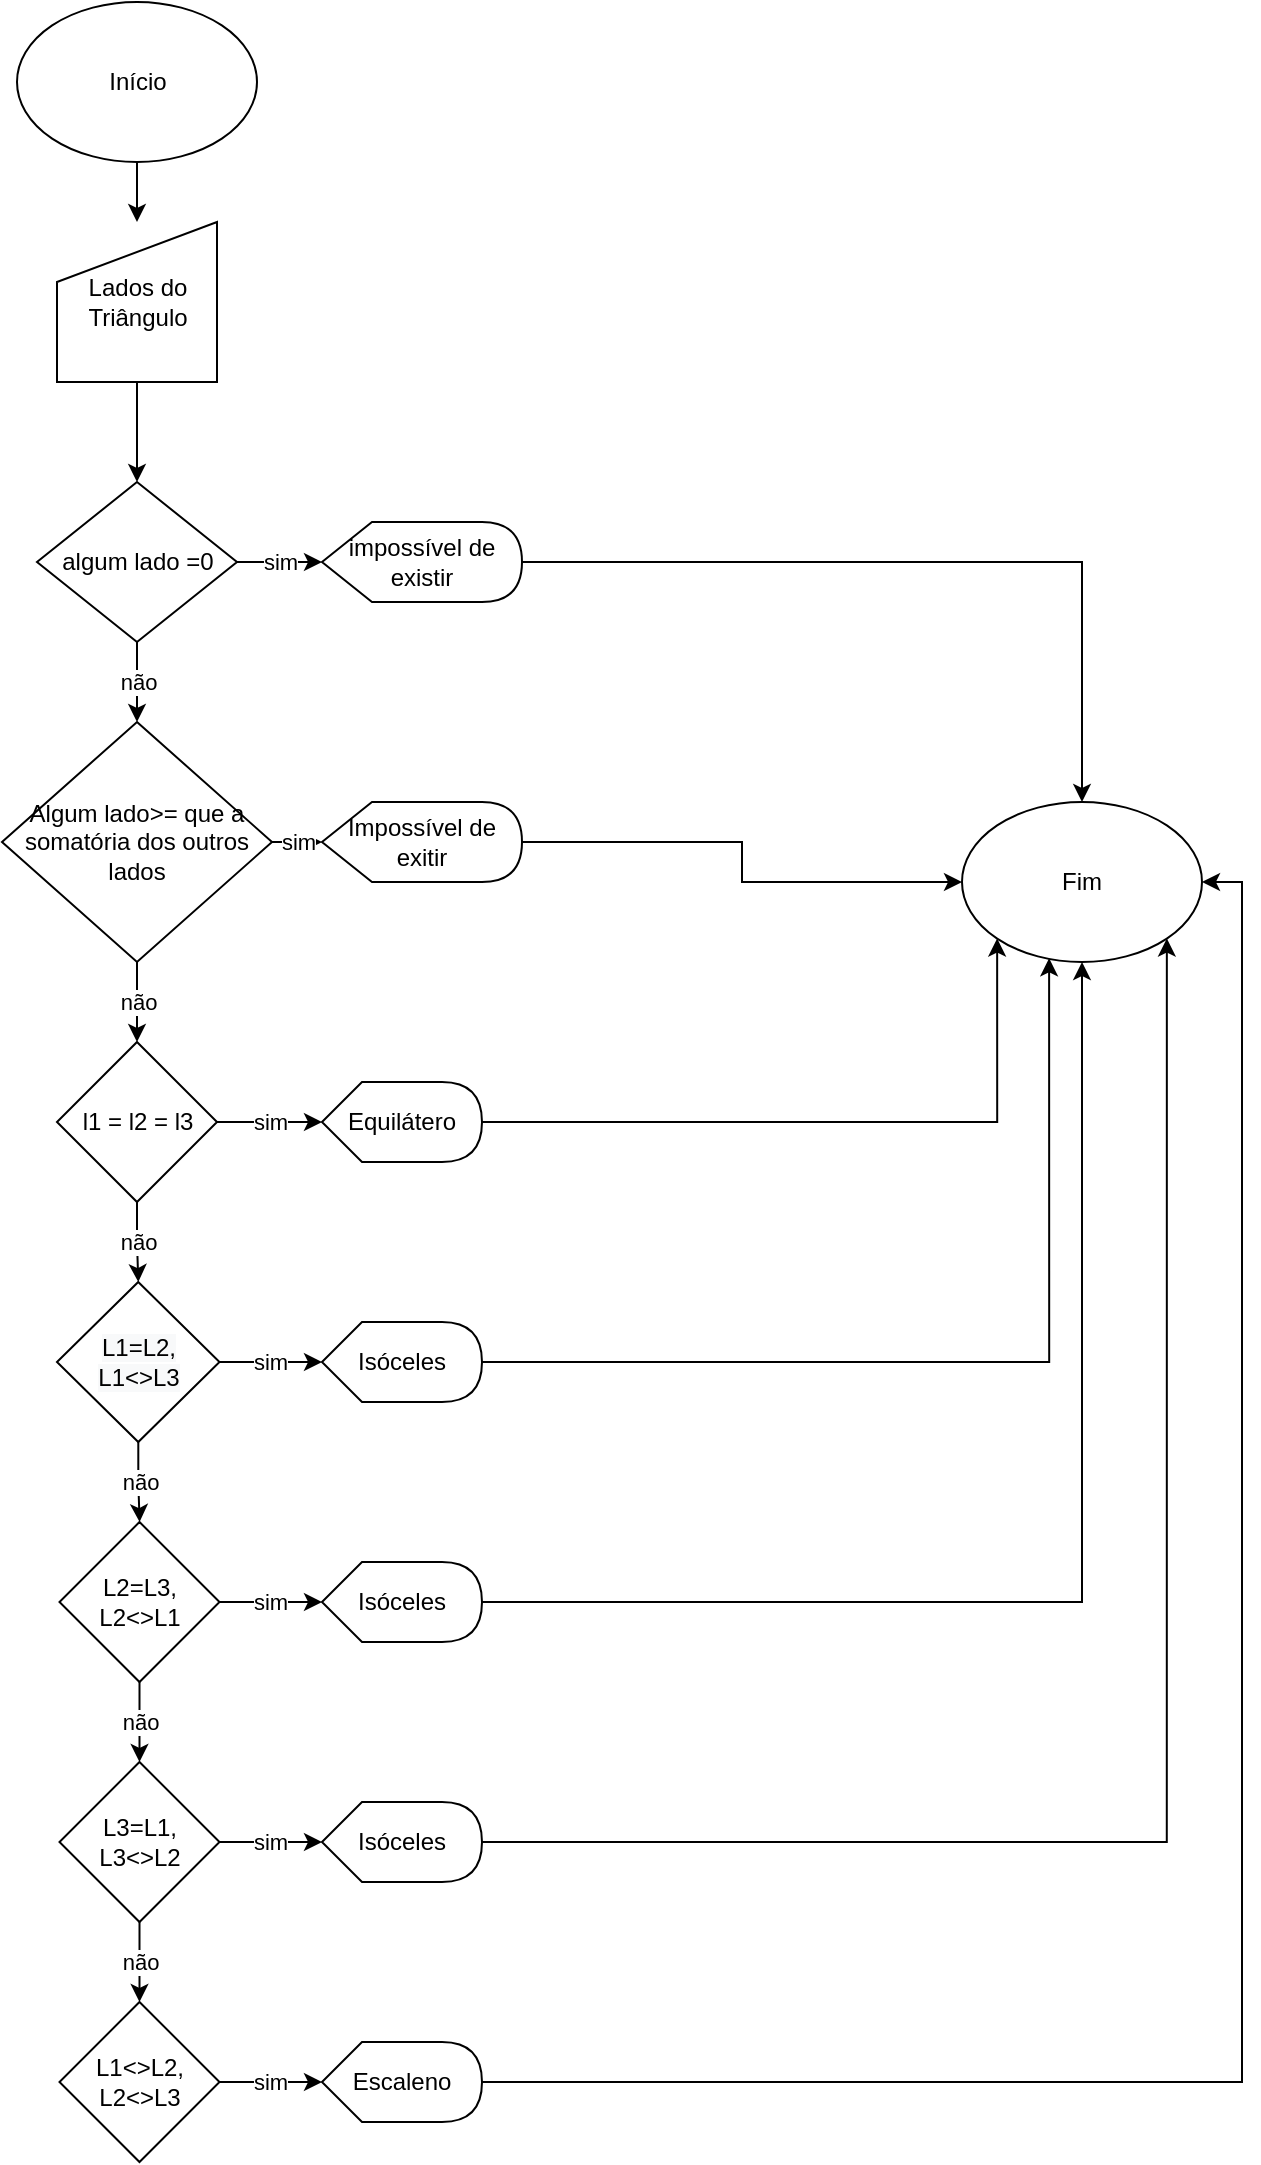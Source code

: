 <mxfile version="14.9.8" type="device"><diagram id="odThUl3m-nlb1GJyvGdf" name="Page-1"><mxGraphModel dx="1221" dy="644" grid="1" gridSize="10" guides="1" tooltips="1" connect="1" arrows="1" fold="1" page="1" pageScale="1" pageWidth="827" pageHeight="1169" math="0" shadow="0"><root><mxCell id="0"/><mxCell id="1" parent="0"/><mxCell id="s4wt_Tcu64LSoU6qU0eZ-3" value="" style="edgeStyle=orthogonalEdgeStyle;rounded=0;orthogonalLoop=1;jettySize=auto;html=1;" edge="1" parent="1" source="s4wt_Tcu64LSoU6qU0eZ-1" target="s4wt_Tcu64LSoU6qU0eZ-2"><mxGeometry relative="1" as="geometry"/></mxCell><mxCell id="s4wt_Tcu64LSoU6qU0eZ-1" value="Início" style="ellipse;whiteSpace=wrap;html=1;" vertex="1" parent="1"><mxGeometry x="327.5" width="120" height="80" as="geometry"/></mxCell><mxCell id="s4wt_Tcu64LSoU6qU0eZ-10" value="" style="edgeStyle=orthogonalEdgeStyle;rounded=0;orthogonalLoop=1;jettySize=auto;html=1;" edge="1" parent="1" source="s4wt_Tcu64LSoU6qU0eZ-2" target="s4wt_Tcu64LSoU6qU0eZ-5"><mxGeometry relative="1" as="geometry"/></mxCell><mxCell id="s4wt_Tcu64LSoU6qU0eZ-2" value="Lados do Triângulo" style="shape=manualInput;whiteSpace=wrap;html=1;" vertex="1" parent="1"><mxGeometry x="347.5" y="110" width="80" height="80" as="geometry"/></mxCell><mxCell id="s4wt_Tcu64LSoU6qU0eZ-20" value="não" style="edgeStyle=orthogonalEdgeStyle;rounded=0;orthogonalLoop=1;jettySize=auto;html=1;" edge="1" parent="1" source="s4wt_Tcu64LSoU6qU0eZ-4" target="s4wt_Tcu64LSoU6qU0eZ-8"><mxGeometry relative="1" as="geometry"/></mxCell><mxCell id="s4wt_Tcu64LSoU6qU0eZ-31" value="sim" style="edgeStyle=orthogonalEdgeStyle;rounded=0;orthogonalLoop=1;jettySize=auto;html=1;" edge="1" parent="1" source="s4wt_Tcu64LSoU6qU0eZ-4" target="s4wt_Tcu64LSoU6qU0eZ-25"><mxGeometry relative="1" as="geometry"/></mxCell><mxCell id="s4wt_Tcu64LSoU6qU0eZ-4" value="Algum lado&amp;gt;= que a somatória dos outros lados" style="rhombus;whiteSpace=wrap;html=1;" vertex="1" parent="1"><mxGeometry x="320" y="360" width="135" height="120" as="geometry"/></mxCell><mxCell id="s4wt_Tcu64LSoU6qU0eZ-13" value="não" style="edgeStyle=orthogonalEdgeStyle;rounded=0;orthogonalLoop=1;jettySize=auto;html=1;" edge="1" parent="1" source="s4wt_Tcu64LSoU6qU0eZ-5" target="s4wt_Tcu64LSoU6qU0eZ-4"><mxGeometry relative="1" as="geometry"/></mxCell><mxCell id="s4wt_Tcu64LSoU6qU0eZ-33" value="sim" style="edgeStyle=orthogonalEdgeStyle;rounded=0;orthogonalLoop=1;jettySize=auto;html=1;" edge="1" parent="1" source="s4wt_Tcu64LSoU6qU0eZ-5" target="s4wt_Tcu64LSoU6qU0eZ-30"><mxGeometry relative="1" as="geometry"/></mxCell><mxCell id="s4wt_Tcu64LSoU6qU0eZ-5" value="algum lado =0" style="rhombus;whiteSpace=wrap;html=1;" vertex="1" parent="1"><mxGeometry x="337.5" y="240" width="100" height="80" as="geometry"/></mxCell><mxCell id="s4wt_Tcu64LSoU6qU0eZ-38" value="sim" style="edgeStyle=orthogonalEdgeStyle;rounded=0;orthogonalLoop=1;jettySize=auto;html=1;" edge="1" parent="1" source="s4wt_Tcu64LSoU6qU0eZ-6" target="s4wt_Tcu64LSoU6qU0eZ-28"><mxGeometry relative="1" as="geometry"/></mxCell><mxCell id="s4wt_Tcu64LSoU6qU0eZ-44" value="não" style="edgeStyle=orthogonalEdgeStyle;rounded=0;orthogonalLoop=1;jettySize=auto;html=1;" edge="1" parent="1" source="s4wt_Tcu64LSoU6qU0eZ-6" target="s4wt_Tcu64LSoU6qU0eZ-43"><mxGeometry relative="1" as="geometry"/></mxCell><mxCell id="s4wt_Tcu64LSoU6qU0eZ-6" value="L3=L1, L3&amp;lt;&amp;gt;L2" style="rhombus;whiteSpace=wrap;html=1;" vertex="1" parent="1"><mxGeometry x="348.75" y="880" width="80" height="80" as="geometry"/></mxCell><mxCell id="s4wt_Tcu64LSoU6qU0eZ-16" value="não" style="edgeStyle=orthogonalEdgeStyle;rounded=0;orthogonalLoop=1;jettySize=auto;html=1;" edge="1" parent="1" source="s4wt_Tcu64LSoU6qU0eZ-7" target="s4wt_Tcu64LSoU6qU0eZ-9"><mxGeometry relative="1" as="geometry"/></mxCell><mxCell id="s4wt_Tcu64LSoU6qU0eZ-36" value="sim" style="edgeStyle=orthogonalEdgeStyle;rounded=0;orthogonalLoop=1;jettySize=auto;html=1;" edge="1" parent="1" source="s4wt_Tcu64LSoU6qU0eZ-7" target="s4wt_Tcu64LSoU6qU0eZ-26"><mxGeometry relative="1" as="geometry"/></mxCell><mxCell id="s4wt_Tcu64LSoU6qU0eZ-7" value="&lt;span style=&quot;color: rgb(0 , 0 , 0) ; font-family: &amp;#34;helvetica&amp;#34; ; font-size: 12px ; font-style: normal ; font-weight: 400 ; letter-spacing: normal ; text-align: center ; text-indent: 0px ; text-transform: none ; word-spacing: 0px ; background-color: rgb(248 , 249 , 250) ; display: inline ; float: none&quot;&gt;L1=L2, L1&amp;lt;&amp;gt;L3&lt;/span&gt;" style="rhombus;whiteSpace=wrap;html=1;" vertex="1" parent="1"><mxGeometry x="347.5" y="640" width="81.25" height="80" as="geometry"/></mxCell><mxCell id="s4wt_Tcu64LSoU6qU0eZ-15" value="não" style="edgeStyle=orthogonalEdgeStyle;rounded=0;orthogonalLoop=1;jettySize=auto;html=1;exitX=0.5;exitY=1;exitDx=0;exitDy=0;" edge="1" parent="1" source="s4wt_Tcu64LSoU6qU0eZ-8" target="s4wt_Tcu64LSoU6qU0eZ-7"><mxGeometry relative="1" as="geometry"/></mxCell><mxCell id="s4wt_Tcu64LSoU6qU0eZ-35" value="sim" style="edgeStyle=orthogonalEdgeStyle;rounded=0;orthogonalLoop=1;jettySize=auto;html=1;" edge="1" parent="1" source="s4wt_Tcu64LSoU6qU0eZ-8" target="s4wt_Tcu64LSoU6qU0eZ-29"><mxGeometry relative="1" as="geometry"/></mxCell><mxCell id="s4wt_Tcu64LSoU6qU0eZ-8" value="l1 = l2 = l3" style="rhombus;whiteSpace=wrap;html=1;" vertex="1" parent="1"><mxGeometry x="347.5" y="520" width="80" height="80" as="geometry"/></mxCell><mxCell id="s4wt_Tcu64LSoU6qU0eZ-17" value="não" style="edgeStyle=orthogonalEdgeStyle;rounded=0;orthogonalLoop=1;jettySize=auto;html=1;" edge="1" parent="1" source="s4wt_Tcu64LSoU6qU0eZ-9" target="s4wt_Tcu64LSoU6qU0eZ-6"><mxGeometry relative="1" as="geometry"/></mxCell><mxCell id="s4wt_Tcu64LSoU6qU0eZ-37" value="sim" style="edgeStyle=orthogonalEdgeStyle;rounded=0;orthogonalLoop=1;jettySize=auto;html=1;" edge="1" parent="1" source="s4wt_Tcu64LSoU6qU0eZ-9" target="s4wt_Tcu64LSoU6qU0eZ-27"><mxGeometry relative="1" as="geometry"/></mxCell><mxCell id="s4wt_Tcu64LSoU6qU0eZ-9" value="L2=L3, L2&amp;lt;&amp;gt;L1" style="rhombus;whiteSpace=wrap;html=1;" vertex="1" parent="1"><mxGeometry x="348.75" y="760" width="80" height="80" as="geometry"/></mxCell><mxCell id="s4wt_Tcu64LSoU6qU0eZ-18" value="Fim" style="ellipse;whiteSpace=wrap;html=1;" vertex="1" parent="1"><mxGeometry x="800" y="400" width="120" height="80" as="geometry"/></mxCell><mxCell id="s4wt_Tcu64LSoU6qU0eZ-32" value="" style="edgeStyle=orthogonalEdgeStyle;rounded=0;orthogonalLoop=1;jettySize=auto;html=1;" edge="1" parent="1" source="s4wt_Tcu64LSoU6qU0eZ-25" target="s4wt_Tcu64LSoU6qU0eZ-18"><mxGeometry relative="1" as="geometry"/></mxCell><mxCell id="s4wt_Tcu64LSoU6qU0eZ-25" value="Impossível de exitir" style="shape=display;whiteSpace=wrap;html=1;rotation=0;" vertex="1" parent="1"><mxGeometry x="480" y="400" width="100" height="40" as="geometry"/></mxCell><mxCell id="s4wt_Tcu64LSoU6qU0eZ-40" style="edgeStyle=orthogonalEdgeStyle;rounded=0;orthogonalLoop=1;jettySize=auto;html=1;entryX=0.363;entryY=0.977;entryDx=0;entryDy=0;entryPerimeter=0;" edge="1" parent="1" source="s4wt_Tcu64LSoU6qU0eZ-26" target="s4wt_Tcu64LSoU6qU0eZ-18"><mxGeometry relative="1" as="geometry"><Array as="points"><mxPoint x="844" y="680"/></Array></mxGeometry></mxCell><mxCell id="s4wt_Tcu64LSoU6qU0eZ-26" value="Isóceles" style="shape=display;whiteSpace=wrap;html=1;rotation=0;" vertex="1" parent="1"><mxGeometry x="480" y="660" width="80" height="40" as="geometry"/></mxCell><mxCell id="s4wt_Tcu64LSoU6qU0eZ-41" style="edgeStyle=orthogonalEdgeStyle;rounded=0;orthogonalLoop=1;jettySize=auto;html=1;entryX=0.5;entryY=1;entryDx=0;entryDy=0;" edge="1" parent="1" source="s4wt_Tcu64LSoU6qU0eZ-27" target="s4wt_Tcu64LSoU6qU0eZ-18"><mxGeometry relative="1" as="geometry"/></mxCell><mxCell id="s4wt_Tcu64LSoU6qU0eZ-27" value="Isóceles" style="shape=display;whiteSpace=wrap;html=1;rotation=0;" vertex="1" parent="1"><mxGeometry x="480" y="780" width="80" height="40" as="geometry"/></mxCell><mxCell id="s4wt_Tcu64LSoU6qU0eZ-42" style="edgeStyle=orthogonalEdgeStyle;rounded=0;orthogonalLoop=1;jettySize=auto;html=1;entryX=1;entryY=1;entryDx=0;entryDy=0;" edge="1" parent="1" source="s4wt_Tcu64LSoU6qU0eZ-28" target="s4wt_Tcu64LSoU6qU0eZ-18"><mxGeometry relative="1" as="geometry"/></mxCell><mxCell id="s4wt_Tcu64LSoU6qU0eZ-28" value="Isóceles" style="shape=display;whiteSpace=wrap;html=1;rotation=0;" vertex="1" parent="1"><mxGeometry x="480" y="900" width="80" height="40" as="geometry"/></mxCell><mxCell id="s4wt_Tcu64LSoU6qU0eZ-39" style="edgeStyle=orthogonalEdgeStyle;rounded=0;orthogonalLoop=1;jettySize=auto;html=1;entryX=0;entryY=1;entryDx=0;entryDy=0;" edge="1" parent="1" source="s4wt_Tcu64LSoU6qU0eZ-29" target="s4wt_Tcu64LSoU6qU0eZ-18"><mxGeometry relative="1" as="geometry"/></mxCell><mxCell id="s4wt_Tcu64LSoU6qU0eZ-29" value="Equilátero" style="shape=display;whiteSpace=wrap;html=1;rotation=0;" vertex="1" parent="1"><mxGeometry x="480" y="540" width="80" height="40" as="geometry"/></mxCell><mxCell id="s4wt_Tcu64LSoU6qU0eZ-34" style="edgeStyle=orthogonalEdgeStyle;rounded=0;orthogonalLoop=1;jettySize=auto;html=1;entryX=0.5;entryY=0;entryDx=0;entryDy=0;" edge="1" parent="1" source="s4wt_Tcu64LSoU6qU0eZ-30" target="s4wt_Tcu64LSoU6qU0eZ-18"><mxGeometry relative="1" as="geometry"/></mxCell><mxCell id="s4wt_Tcu64LSoU6qU0eZ-30" value="impossível de existir" style="shape=display;whiteSpace=wrap;html=1;rotation=0;" vertex="1" parent="1"><mxGeometry x="480" y="260" width="100" height="40" as="geometry"/></mxCell><mxCell id="s4wt_Tcu64LSoU6qU0eZ-46" value="sim" style="edgeStyle=orthogonalEdgeStyle;rounded=0;orthogonalLoop=1;jettySize=auto;html=1;" edge="1" parent="1" source="s4wt_Tcu64LSoU6qU0eZ-43" target="s4wt_Tcu64LSoU6qU0eZ-45"><mxGeometry relative="1" as="geometry"/></mxCell><mxCell id="s4wt_Tcu64LSoU6qU0eZ-43" value="L1&amp;lt;&amp;gt;L2, L2&amp;lt;&amp;gt;L3" style="rhombus;whiteSpace=wrap;html=1;" vertex="1" parent="1"><mxGeometry x="348.75" y="1000" width="80" height="80" as="geometry"/></mxCell><mxCell id="s4wt_Tcu64LSoU6qU0eZ-47" style="edgeStyle=orthogonalEdgeStyle;rounded=0;orthogonalLoop=1;jettySize=auto;html=1;entryX=1;entryY=0.5;entryDx=0;entryDy=0;" edge="1" parent="1" source="s4wt_Tcu64LSoU6qU0eZ-45" target="s4wt_Tcu64LSoU6qU0eZ-18"><mxGeometry relative="1" as="geometry"/></mxCell><mxCell id="s4wt_Tcu64LSoU6qU0eZ-45" value="Escaleno" style="shape=display;whiteSpace=wrap;html=1;" vertex="1" parent="1"><mxGeometry x="480" y="1020" width="80" height="40" as="geometry"/></mxCell></root></mxGraphModel></diagram></mxfile>